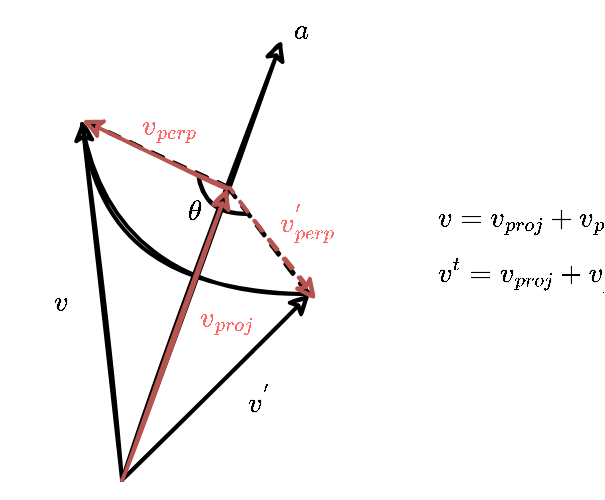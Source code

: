 <mxfile version="18.0.6" type="device"><diagram id="JRTdUUutXPUPvKP8LJB0" name="페이지-1"><mxGraphModel dx="415" dy="260" grid="0" gridSize="10" guides="1" tooltips="1" connect="1" arrows="1" fold="1" page="0" pageScale="1" pageWidth="827" pageHeight="1169" math="1" shadow="0"><root><mxCell id="0"/><mxCell id="1" parent="0"/><mxCell id="15PyBjKcfHzOc54nuqNA-1" value="" style="endArrow=classic;html=1;rounded=0;strokeWidth=2;sketch=1;" edge="1" parent="1"><mxGeometry width="50" height="50" relative="1" as="geometry"><mxPoint x="300" y="470" as="sourcePoint"/><mxPoint x="380" y="250" as="targetPoint"/></mxGeometry></mxCell><mxCell id="15PyBjKcfHzOc54nuqNA-2" value="" style="endArrow=classic;html=1;rounded=0;strokeWidth=2;sketch=1;" edge="1" parent="1"><mxGeometry width="50" height="50" relative="1" as="geometry"><mxPoint x="300" y="470" as="sourcePoint"/><mxPoint x="280" y="290" as="targetPoint"/></mxGeometry></mxCell><mxCell id="15PyBjKcfHzOc54nuqNA-3" value="" style="endArrow=classic;html=1;rounded=0;strokeWidth=2;sketch=1;" edge="1" parent="1"><mxGeometry width="50" height="50" relative="1" as="geometry"><mxPoint x="300" y="470" as="sourcePoint"/><mxPoint x="394" y="377" as="targetPoint"/></mxGeometry></mxCell><mxCell id="15PyBjKcfHzOc54nuqNA-8" value="" style="endArrow=none;dashed=1;html=1;strokeWidth=2;curved=1;sketch=1;" edge="1" parent="1"><mxGeometry width="50" height="50" relative="1" as="geometry"><mxPoint x="353" y="324" as="sourcePoint"/><mxPoint x="280" y="290" as="targetPoint"/></mxGeometry></mxCell><mxCell id="15PyBjKcfHzOc54nuqNA-9" value="" style="endArrow=none;dashed=1;html=1;strokeWidth=2;curved=1;sketch=1;" edge="1" parent="1"><mxGeometry width="50" height="50" relative="1" as="geometry"><mxPoint x="393" y="376" as="sourcePoint"/><mxPoint x="350" y="320" as="targetPoint"/></mxGeometry></mxCell><mxCell id="15PyBjKcfHzOc54nuqNA-11" value="" style="endArrow=none;html=1;strokeWidth=2;curved=1;sketch=1;" edge="1" parent="1"><mxGeometry width="50" height="50" relative="1" as="geometry"><mxPoint x="338" y="317" as="sourcePoint"/><mxPoint x="363" y="337" as="targetPoint"/><Array as="points"><mxPoint x="340" y="335"/></Array></mxGeometry></mxCell><mxCell id="15PyBjKcfHzOc54nuqNA-12" value="" style="endArrow=none;html=1;strokeWidth=2;curved=1;sketch=1;" edge="1" parent="1"><mxGeometry width="50" height="50" relative="1" as="geometry"><mxPoint x="280" y="292" as="sourcePoint"/><mxPoint x="393" y="377" as="targetPoint"/><Array as="points"><mxPoint x="293" y="378"/></Array></mxGeometry></mxCell><mxCell id="15PyBjKcfHzOc54nuqNA-13" value="$$a$$" style="text;html=1;strokeColor=none;fillColor=none;align=center;verticalAlign=middle;whiteSpace=wrap;rounded=0;sketch=1;" vertex="1" parent="1"><mxGeometry x="360" y="230" width="60" height="30" as="geometry"/></mxCell><mxCell id="15PyBjKcfHzOc54nuqNA-14" value="$$\theta$$" style="text;html=1;strokeColor=none;fillColor=none;align=center;verticalAlign=middle;whiteSpace=wrap;rounded=0;sketch=1;" vertex="1" parent="1"><mxGeometry x="306" y="321" width="60" height="30" as="geometry"/></mxCell><mxCell id="15PyBjKcfHzOc54nuqNA-15" value="$$v$$" style="text;html=1;strokeColor=none;fillColor=none;align=center;verticalAlign=middle;whiteSpace=wrap;rounded=0;sketch=1;" vertex="1" parent="1"><mxGeometry x="239" y="366" width="60" height="30" as="geometry"/></mxCell><mxCell id="15PyBjKcfHzOc54nuqNA-16" value="$$v^{'}$$" style="text;html=1;strokeColor=none;fillColor=none;align=center;verticalAlign=middle;whiteSpace=wrap;rounded=0;sketch=1;" vertex="1" parent="1"><mxGeometry x="339" y="415" width="60" height="30" as="geometry"/></mxCell><mxCell id="15PyBjKcfHzOc54nuqNA-17" value="" style="endArrow=classic;html=1;sketch=1;strokeWidth=2;curved=1;fillColor=#f8cecc;strokeColor=#b85450;" edge="1" parent="1"><mxGeometry width="50" height="50" relative="1" as="geometry"><mxPoint x="300" y="470" as="sourcePoint"/><mxPoint x="353" y="324" as="targetPoint"/></mxGeometry></mxCell><mxCell id="15PyBjKcfHzOc54nuqNA-19" value="" style="endArrow=classic;html=1;strokeWidth=2;curved=1;sketch=1;startArrow=none;startFill=0;endFill=1;fillColor=#f8cecc;strokeColor=#b85450;" edge="1" parent="1"><mxGeometry width="50" height="50" relative="1" as="geometry"><mxPoint x="353" y="324" as="sourcePoint"/><mxPoint x="280" y="290" as="targetPoint"/></mxGeometry></mxCell><mxCell id="15PyBjKcfHzOc54nuqNA-20" value="$$v _{proj}$$" style="text;html=1;strokeColor=none;fillColor=none;align=center;verticalAlign=middle;whiteSpace=wrap;rounded=0;sketch=1;fontColor=#FF6666;" vertex="1" parent="1"><mxGeometry x="322" y="374" width="60" height="30" as="geometry"/></mxCell><mxCell id="15PyBjKcfHzOc54nuqNA-21" value="$$v _{perp}$$" style="text;html=1;strokeColor=none;fillColor=none;align=center;verticalAlign=middle;whiteSpace=wrap;rounded=0;sketch=1;fontColor=#FF6666;" vertex="1" parent="1"><mxGeometry x="294" y="278" width="60" height="30" as="geometry"/></mxCell><mxCell id="15PyBjKcfHzOc54nuqNA-22" value="$$v = v_{proj} + v_{perp} $$" style="text;html=1;strokeColor=none;fillColor=none;align=center;verticalAlign=middle;whiteSpace=wrap;rounded=0;sketch=1;fontColor=#000000;" vertex="1" parent="1"><mxGeometry x="477" y="324" width="60" height="30" as="geometry"/></mxCell><mxCell id="15PyBjKcfHzOc54nuqNA-23" value="" style="endArrow=none;dashed=1;html=1;strokeWidth=2;curved=1;sketch=1;startArrow=classic;startFill=1;fillColor=#f8cecc;strokeColor=#b85450;" edge="1" parent="1"><mxGeometry width="50" height="50" relative="1" as="geometry"><mxPoint x="397" y="380" as="sourcePoint"/><mxPoint x="354" y="324" as="targetPoint"/></mxGeometry></mxCell><mxCell id="15PyBjKcfHzOc54nuqNA-24" value="$$v^{'} _{perp}$$" style="text;html=1;strokeColor=none;fillColor=none;align=center;verticalAlign=middle;whiteSpace=wrap;rounded=0;sketch=1;fontColor=#FF6666;" vertex="1" parent="1"><mxGeometry x="363" y="326" width="60" height="30" as="geometry"/></mxCell><mxCell id="15PyBjKcfHzOc54nuqNA-25" value="$$v^{t} = v_{proj} + v^{'}_{perp} $$" style="text;html=1;strokeColor=none;fillColor=none;align=center;verticalAlign=middle;whiteSpace=wrap;rounded=0;sketch=1;fontColor=#000000;" vertex="1" parent="1"><mxGeometry x="480" y="351" width="60" height="30" as="geometry"/></mxCell></root></mxGraphModel></diagram></mxfile>
